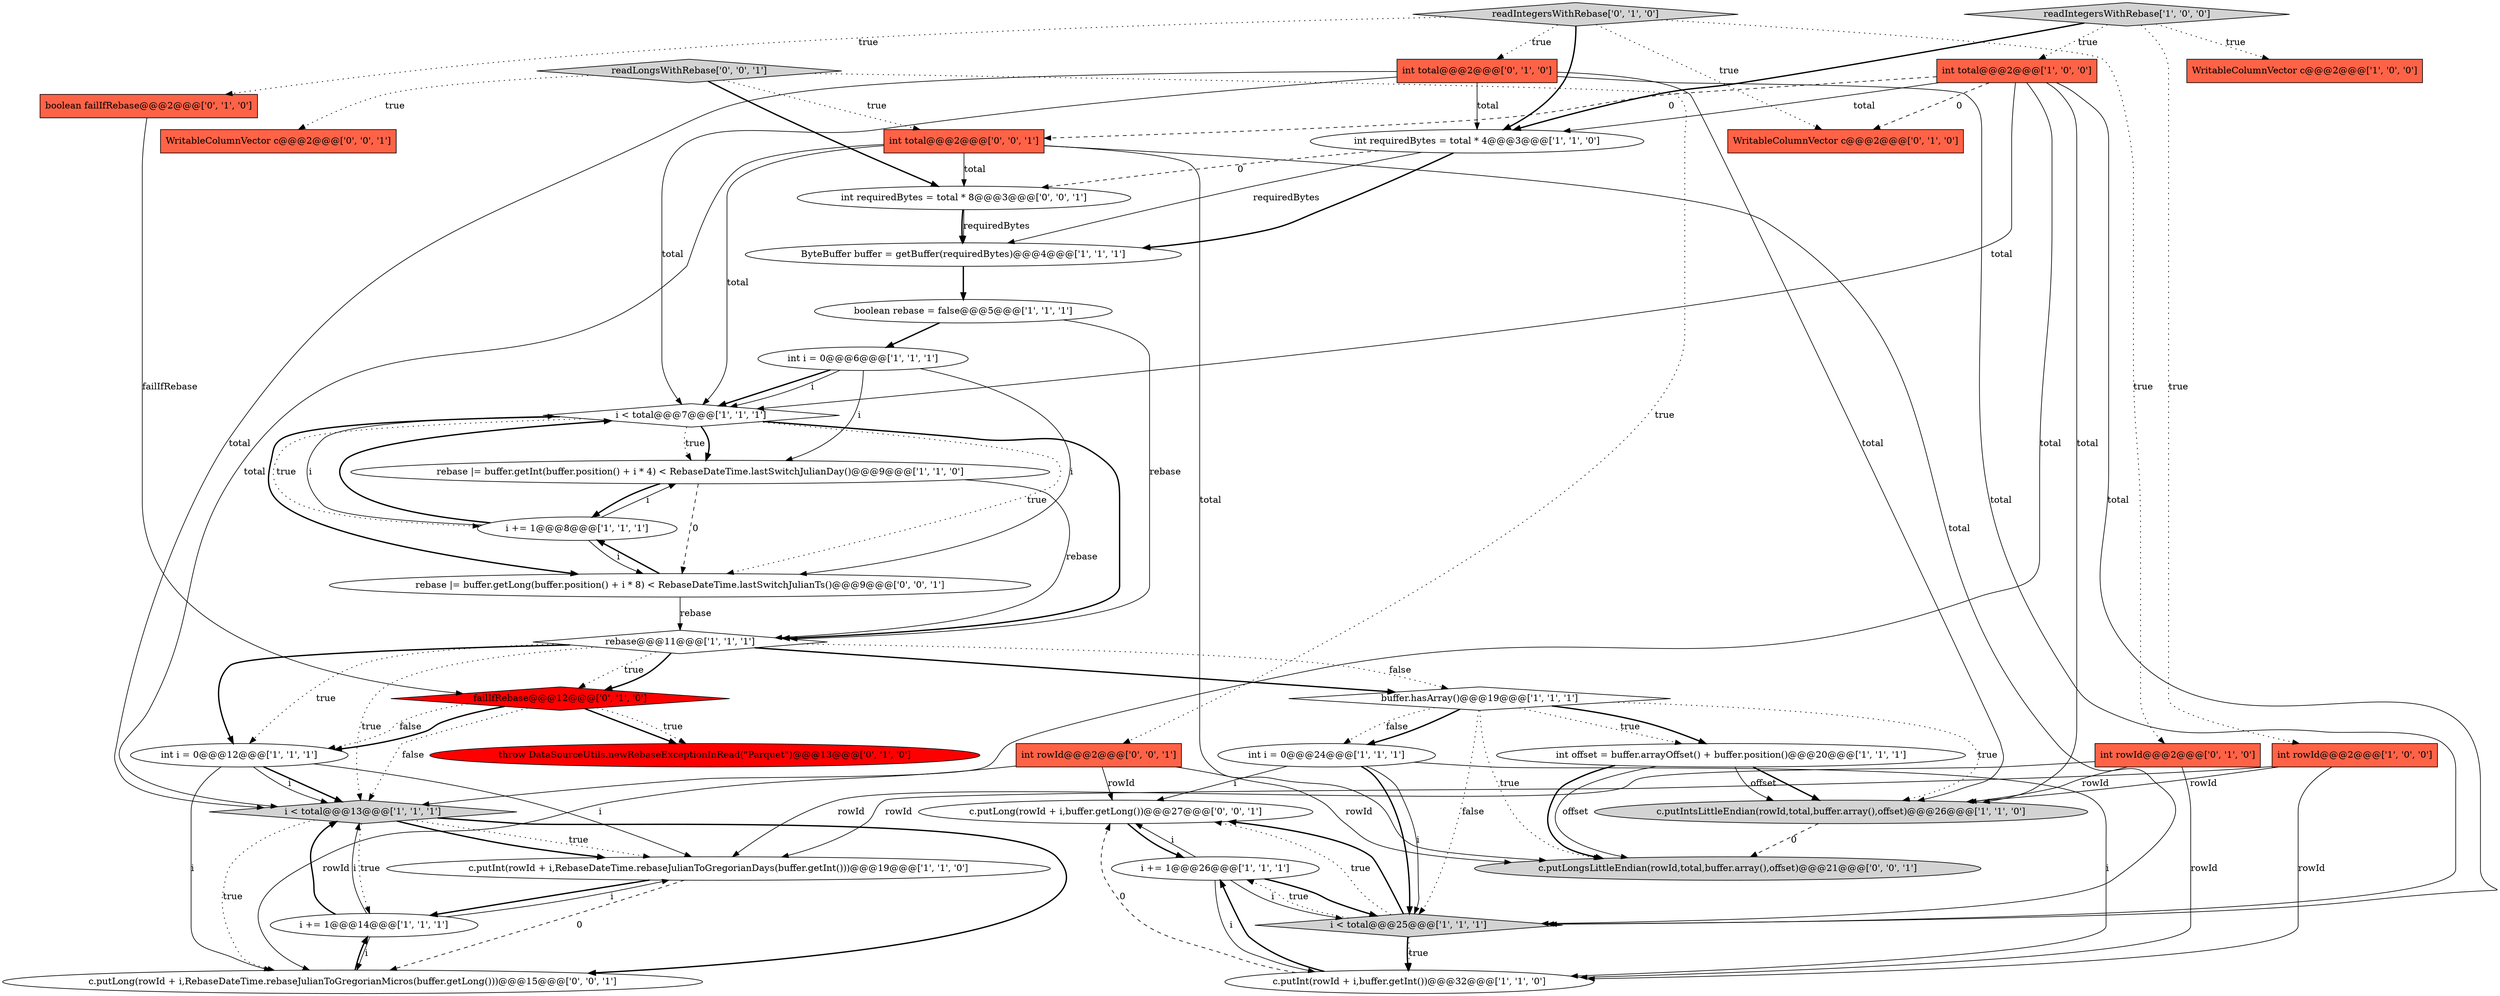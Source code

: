 digraph {
20 [style = filled, label = "boolean rebase = false@@@5@@@['1', '1', '1']", fillcolor = white, shape = ellipse image = "AAA0AAABBB1BBB"];
1 [style = filled, label = "c.putInt(rowId + i,RebaseDateTime.rebaseJulianToGregorianDays(buffer.getInt()))@@@19@@@['1', '1', '0']", fillcolor = white, shape = ellipse image = "AAA0AAABBB1BBB"];
2 [style = filled, label = "buffer.hasArray()@@@19@@@['1', '1', '1']", fillcolor = white, shape = diamond image = "AAA0AAABBB1BBB"];
33 [style = filled, label = "readLongsWithRebase['0', '0', '1']", fillcolor = lightgray, shape = diamond image = "AAA0AAABBB3BBB"];
15 [style = filled, label = "i < total@@@7@@@['1', '1', '1']", fillcolor = white, shape = diamond image = "AAA0AAABBB1BBB"];
19 [style = filled, label = "ByteBuffer buffer = getBuffer(requiredBytes)@@@4@@@['1', '1', '1']", fillcolor = white, shape = ellipse image = "AAA0AAABBB1BBB"];
11 [style = filled, label = "c.putIntsLittleEndian(rowId,total,buffer.array(),offset)@@@26@@@['1', '1', '0']", fillcolor = lightgray, shape = ellipse image = "AAA0AAABBB1BBB"];
6 [style = filled, label = "i < total@@@13@@@['1', '1', '1']", fillcolor = lightgray, shape = diamond image = "AAA0AAABBB1BBB"];
10 [style = filled, label = "rebase |= buffer.getInt(buffer.position() + i * 4) < RebaseDateTime.lastSwitchJulianDay()@@@9@@@['1', '1', '0']", fillcolor = white, shape = ellipse image = "AAA0AAABBB1BBB"];
0 [style = filled, label = "int requiredBytes = total * 4@@@3@@@['1', '1', '0']", fillcolor = white, shape = ellipse image = "AAA0AAABBB1BBB"];
36 [style = filled, label = "c.putLongsLittleEndian(rowId,total,buffer.array(),offset)@@@21@@@['0', '0', '1']", fillcolor = lightgray, shape = ellipse image = "AAA0AAABBB3BBB"];
8 [style = filled, label = "i += 1@@@26@@@['1', '1', '1']", fillcolor = white, shape = ellipse image = "AAA0AAABBB1BBB"];
28 [style = filled, label = "WritableColumnVector c@@@2@@@['0', '1', '0']", fillcolor = tomato, shape = box image = "AAA1AAABBB2BBB"];
16 [style = filled, label = "int rowId@@@2@@@['1', '0', '0']", fillcolor = tomato, shape = box image = "AAA0AAABBB1BBB"];
22 [style = filled, label = "int i = 0@@@12@@@['1', '1', '1']", fillcolor = white, shape = ellipse image = "AAA0AAABBB1BBB"];
29 [style = filled, label = "readIntegersWithRebase['0', '1', '0']", fillcolor = lightgray, shape = diamond image = "AAA0AAABBB2BBB"];
24 [style = filled, label = "int rowId@@@2@@@['0', '1', '0']", fillcolor = tomato, shape = box image = "AAA0AAABBB2BBB"];
13 [style = filled, label = "WritableColumnVector c@@@2@@@['1', '0', '0']", fillcolor = tomato, shape = box image = "AAA0AAABBB1BBB"];
3 [style = filled, label = "i += 1@@@14@@@['1', '1', '1']", fillcolor = white, shape = ellipse image = "AAA0AAABBB1BBB"];
27 [style = filled, label = "int total@@@2@@@['0', '1', '0']", fillcolor = tomato, shape = box image = "AAA0AAABBB2BBB"];
30 [style = filled, label = "c.putLong(rowId + i,RebaseDateTime.rebaseJulianToGregorianMicros(buffer.getLong()))@@@15@@@['0', '0', '1']", fillcolor = white, shape = ellipse image = "AAA0AAABBB3BBB"];
5 [style = filled, label = "int i = 0@@@24@@@['1', '1', '1']", fillcolor = white, shape = ellipse image = "AAA0AAABBB1BBB"];
31 [style = filled, label = "int rowId@@@2@@@['0', '0', '1']", fillcolor = tomato, shape = box image = "AAA0AAABBB3BBB"];
18 [style = filled, label = "int total@@@2@@@['1', '0', '0']", fillcolor = tomato, shape = box image = "AAA1AAABBB1BBB"];
7 [style = filled, label = "int offset = buffer.arrayOffset() + buffer.position()@@@20@@@['1', '1', '1']", fillcolor = white, shape = ellipse image = "AAA0AAABBB1BBB"];
25 [style = filled, label = "boolean failIfRebase@@@2@@@['0', '1', '0']", fillcolor = tomato, shape = box image = "AAA0AAABBB2BBB"];
26 [style = filled, label = "throw DataSourceUtils.newRebaseExceptionInRead(\"Parquet\")@@@13@@@['0', '1', '0']", fillcolor = red, shape = ellipse image = "AAA1AAABBB2BBB"];
38 [style = filled, label = "c.putLong(rowId + i,buffer.getLong())@@@27@@@['0', '0', '1']", fillcolor = white, shape = ellipse image = "AAA0AAABBB3BBB"];
9 [style = filled, label = "i += 1@@@8@@@['1', '1', '1']", fillcolor = white, shape = ellipse image = "AAA0AAABBB1BBB"];
21 [style = filled, label = "int i = 0@@@6@@@['1', '1', '1']", fillcolor = white, shape = ellipse image = "AAA0AAABBB1BBB"];
35 [style = filled, label = "rebase |= buffer.getLong(buffer.position() + i * 8) < RebaseDateTime.lastSwitchJulianTs()@@@9@@@['0', '0', '1']", fillcolor = white, shape = ellipse image = "AAA0AAABBB3BBB"];
23 [style = filled, label = "failIfRebase@@@12@@@['0', '1', '0']", fillcolor = red, shape = diamond image = "AAA1AAABBB2BBB"];
32 [style = filled, label = "WritableColumnVector c@@@2@@@['0', '0', '1']", fillcolor = tomato, shape = box image = "AAA0AAABBB3BBB"];
37 [style = filled, label = "int total@@@2@@@['0', '0', '1']", fillcolor = tomato, shape = box image = "AAA0AAABBB3BBB"];
17 [style = filled, label = "readIntegersWithRebase['1', '0', '0']", fillcolor = lightgray, shape = diamond image = "AAA0AAABBB1BBB"];
34 [style = filled, label = "int requiredBytes = total * 8@@@3@@@['0', '0', '1']", fillcolor = white, shape = ellipse image = "AAA0AAABBB3BBB"];
14 [style = filled, label = "c.putInt(rowId + i,buffer.getInt())@@@32@@@['1', '1', '0']", fillcolor = white, shape = ellipse image = "AAA0AAABBB1BBB"];
4 [style = filled, label = "i < total@@@25@@@['1', '1', '1']", fillcolor = lightgray, shape = diamond image = "AAA0AAABBB1BBB"];
12 [style = filled, label = "rebase@@@11@@@['1', '1', '1']", fillcolor = white, shape = diamond image = "AAA0AAABBB1BBB"];
15->10 [style = bold, label=""];
4->38 [style = dotted, label="true"];
12->2 [style = dotted, label="false"];
21->15 [style = bold, label=""];
31->38 [style = solid, label="rowId"];
29->0 [style = bold, label=""];
6->1 [style = dotted, label="true"];
27->0 [style = solid, label="total"];
22->1 [style = solid, label="i"];
9->10 [style = solid, label="i"];
15->9 [style = dotted, label="true"];
22->30 [style = solid, label="i"];
16->11 [style = solid, label="rowId"];
18->15 [style = solid, label="total"];
2->11 [style = dotted, label="true"];
12->2 [style = bold, label=""];
34->19 [style = solid, label="requiredBytes"];
23->22 [style = bold, label=""];
18->6 [style = solid, label="total"];
37->34 [style = solid, label="total"];
2->5 [style = dotted, label="false"];
0->34 [style = dashed, label="0"];
3->30 [style = solid, label="i"];
21->15 [style = solid, label="i"];
8->4 [style = bold, label=""];
6->3 [style = dotted, label="true"];
20->12 [style = solid, label="rebase"];
33->37 [style = dotted, label="true"];
8->4 [style = solid, label="i"];
12->22 [style = bold, label=""];
31->36 [style = solid, label="rowId"];
7->11 [style = bold, label=""];
4->38 [style = bold, label=""];
12->23 [style = dotted, label="true"];
34->19 [style = bold, label=""];
21->35 [style = solid, label="i"];
0->19 [style = bold, label=""];
33->32 [style = dotted, label="true"];
19->20 [style = bold, label=""];
0->19 [style = solid, label="requiredBytes"];
27->11 [style = solid, label="total"];
5->14 [style = solid, label="i"];
15->10 [style = dotted, label="true"];
15->35 [style = dotted, label="true"];
11->36 [style = dashed, label="0"];
15->35 [style = bold, label=""];
18->11 [style = solid, label="total"];
17->16 [style = dotted, label="true"];
12->22 [style = dotted, label="true"];
12->6 [style = dotted, label="true"];
24->1 [style = solid, label="rowId"];
18->37 [style = dashed, label="0"];
10->12 [style = solid, label="rebase"];
14->8 [style = bold, label=""];
21->10 [style = solid, label="i"];
15->12 [style = bold, label=""];
8->38 [style = solid, label="i"];
7->11 [style = solid, label="offset"];
27->15 [style = solid, label="total"];
10->35 [style = dashed, label="0"];
22->6 [style = bold, label=""];
33->31 [style = dotted, label="true"];
4->14 [style = bold, label=""];
23->22 [style = dotted, label="false"];
17->18 [style = dotted, label="true"];
35->9 [style = bold, label=""];
1->30 [style = dashed, label="0"];
22->6 [style = solid, label="i"];
16->1 [style = solid, label="rowId"];
18->4 [style = solid, label="total"];
18->0 [style = solid, label="total"];
1->3 [style = bold, label=""];
3->6 [style = bold, label=""];
31->30 [style = solid, label="rowId"];
7->36 [style = solid, label="offset"];
9->15 [style = solid, label="i"];
3->6 [style = solid, label="i"];
37->4 [style = solid, label="total"];
24->11 [style = solid, label="rowId"];
6->1 [style = bold, label=""];
27->6 [style = solid, label="total"];
17->0 [style = bold, label=""];
29->28 [style = dotted, label="true"];
30->3 [style = bold, label=""];
5->4 [style = bold, label=""];
14->38 [style = dashed, label="0"];
18->28 [style = dashed, label="0"];
10->9 [style = bold, label=""];
2->4 [style = dotted, label="false"];
38->8 [style = bold, label=""];
2->36 [style = dotted, label="true"];
29->24 [style = dotted, label="true"];
7->36 [style = bold, label=""];
29->25 [style = dotted, label="true"];
2->5 [style = bold, label=""];
6->30 [style = dotted, label="true"];
5->4 [style = solid, label="i"];
29->27 [style = dotted, label="true"];
27->4 [style = solid, label="total"];
5->38 [style = solid, label="i"];
23->26 [style = bold, label=""];
4->8 [style = dotted, label="true"];
3->1 [style = solid, label="i"];
4->14 [style = dotted, label="true"];
16->14 [style = solid, label="rowId"];
20->21 [style = bold, label=""];
23->26 [style = dotted, label="true"];
23->6 [style = dotted, label="false"];
37->36 [style = solid, label="total"];
8->14 [style = solid, label="i"];
9->15 [style = bold, label=""];
2->7 [style = dotted, label="true"];
25->23 [style = solid, label="failIfRebase"];
9->35 [style = solid, label="i"];
12->23 [style = bold, label=""];
37->15 [style = solid, label="total"];
2->7 [style = bold, label=""];
17->13 [style = dotted, label="true"];
33->34 [style = bold, label=""];
24->14 [style = solid, label="rowId"];
37->6 [style = solid, label="total"];
35->12 [style = solid, label="rebase"];
6->30 [style = bold, label=""];
}
